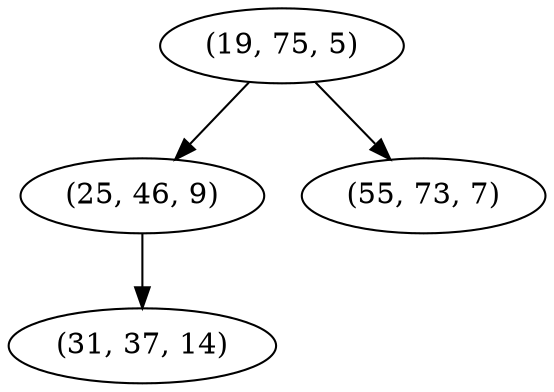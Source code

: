 digraph tree {
    "(19, 75, 5)";
    "(25, 46, 9)";
    "(31, 37, 14)";
    "(55, 73, 7)";
    "(19, 75, 5)" -> "(25, 46, 9)";
    "(19, 75, 5)" -> "(55, 73, 7)";
    "(25, 46, 9)" -> "(31, 37, 14)";
}
